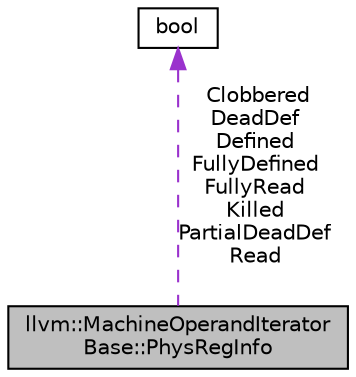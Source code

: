digraph "llvm::MachineOperandIteratorBase::PhysRegInfo"
{
 // LATEX_PDF_SIZE
  bgcolor="transparent";
  edge [fontname="Helvetica",fontsize="10",labelfontname="Helvetica",labelfontsize="10"];
  node [fontname="Helvetica",fontsize="10",shape="box"];
  Node1 [label="llvm::MachineOperandIterator\lBase::PhysRegInfo",height=0.2,width=0.4,color="black", fillcolor="grey75", style="filled", fontcolor="black",tooltip="Information about how a physical register Reg is used by a set of operands."];
  Node2 -> Node1 [dir="back",color="darkorchid3",fontsize="10",style="dashed",label=" Clobbered\nDeadDef\nDefined\nFullyDefined\nFullyRead\nKilled\nPartialDeadDef\nRead" ,fontname="Helvetica"];
  Node2 [label="bool",height=0.2,width=0.4,color="black",URL="$classbool.html",tooltip=" "];
}
